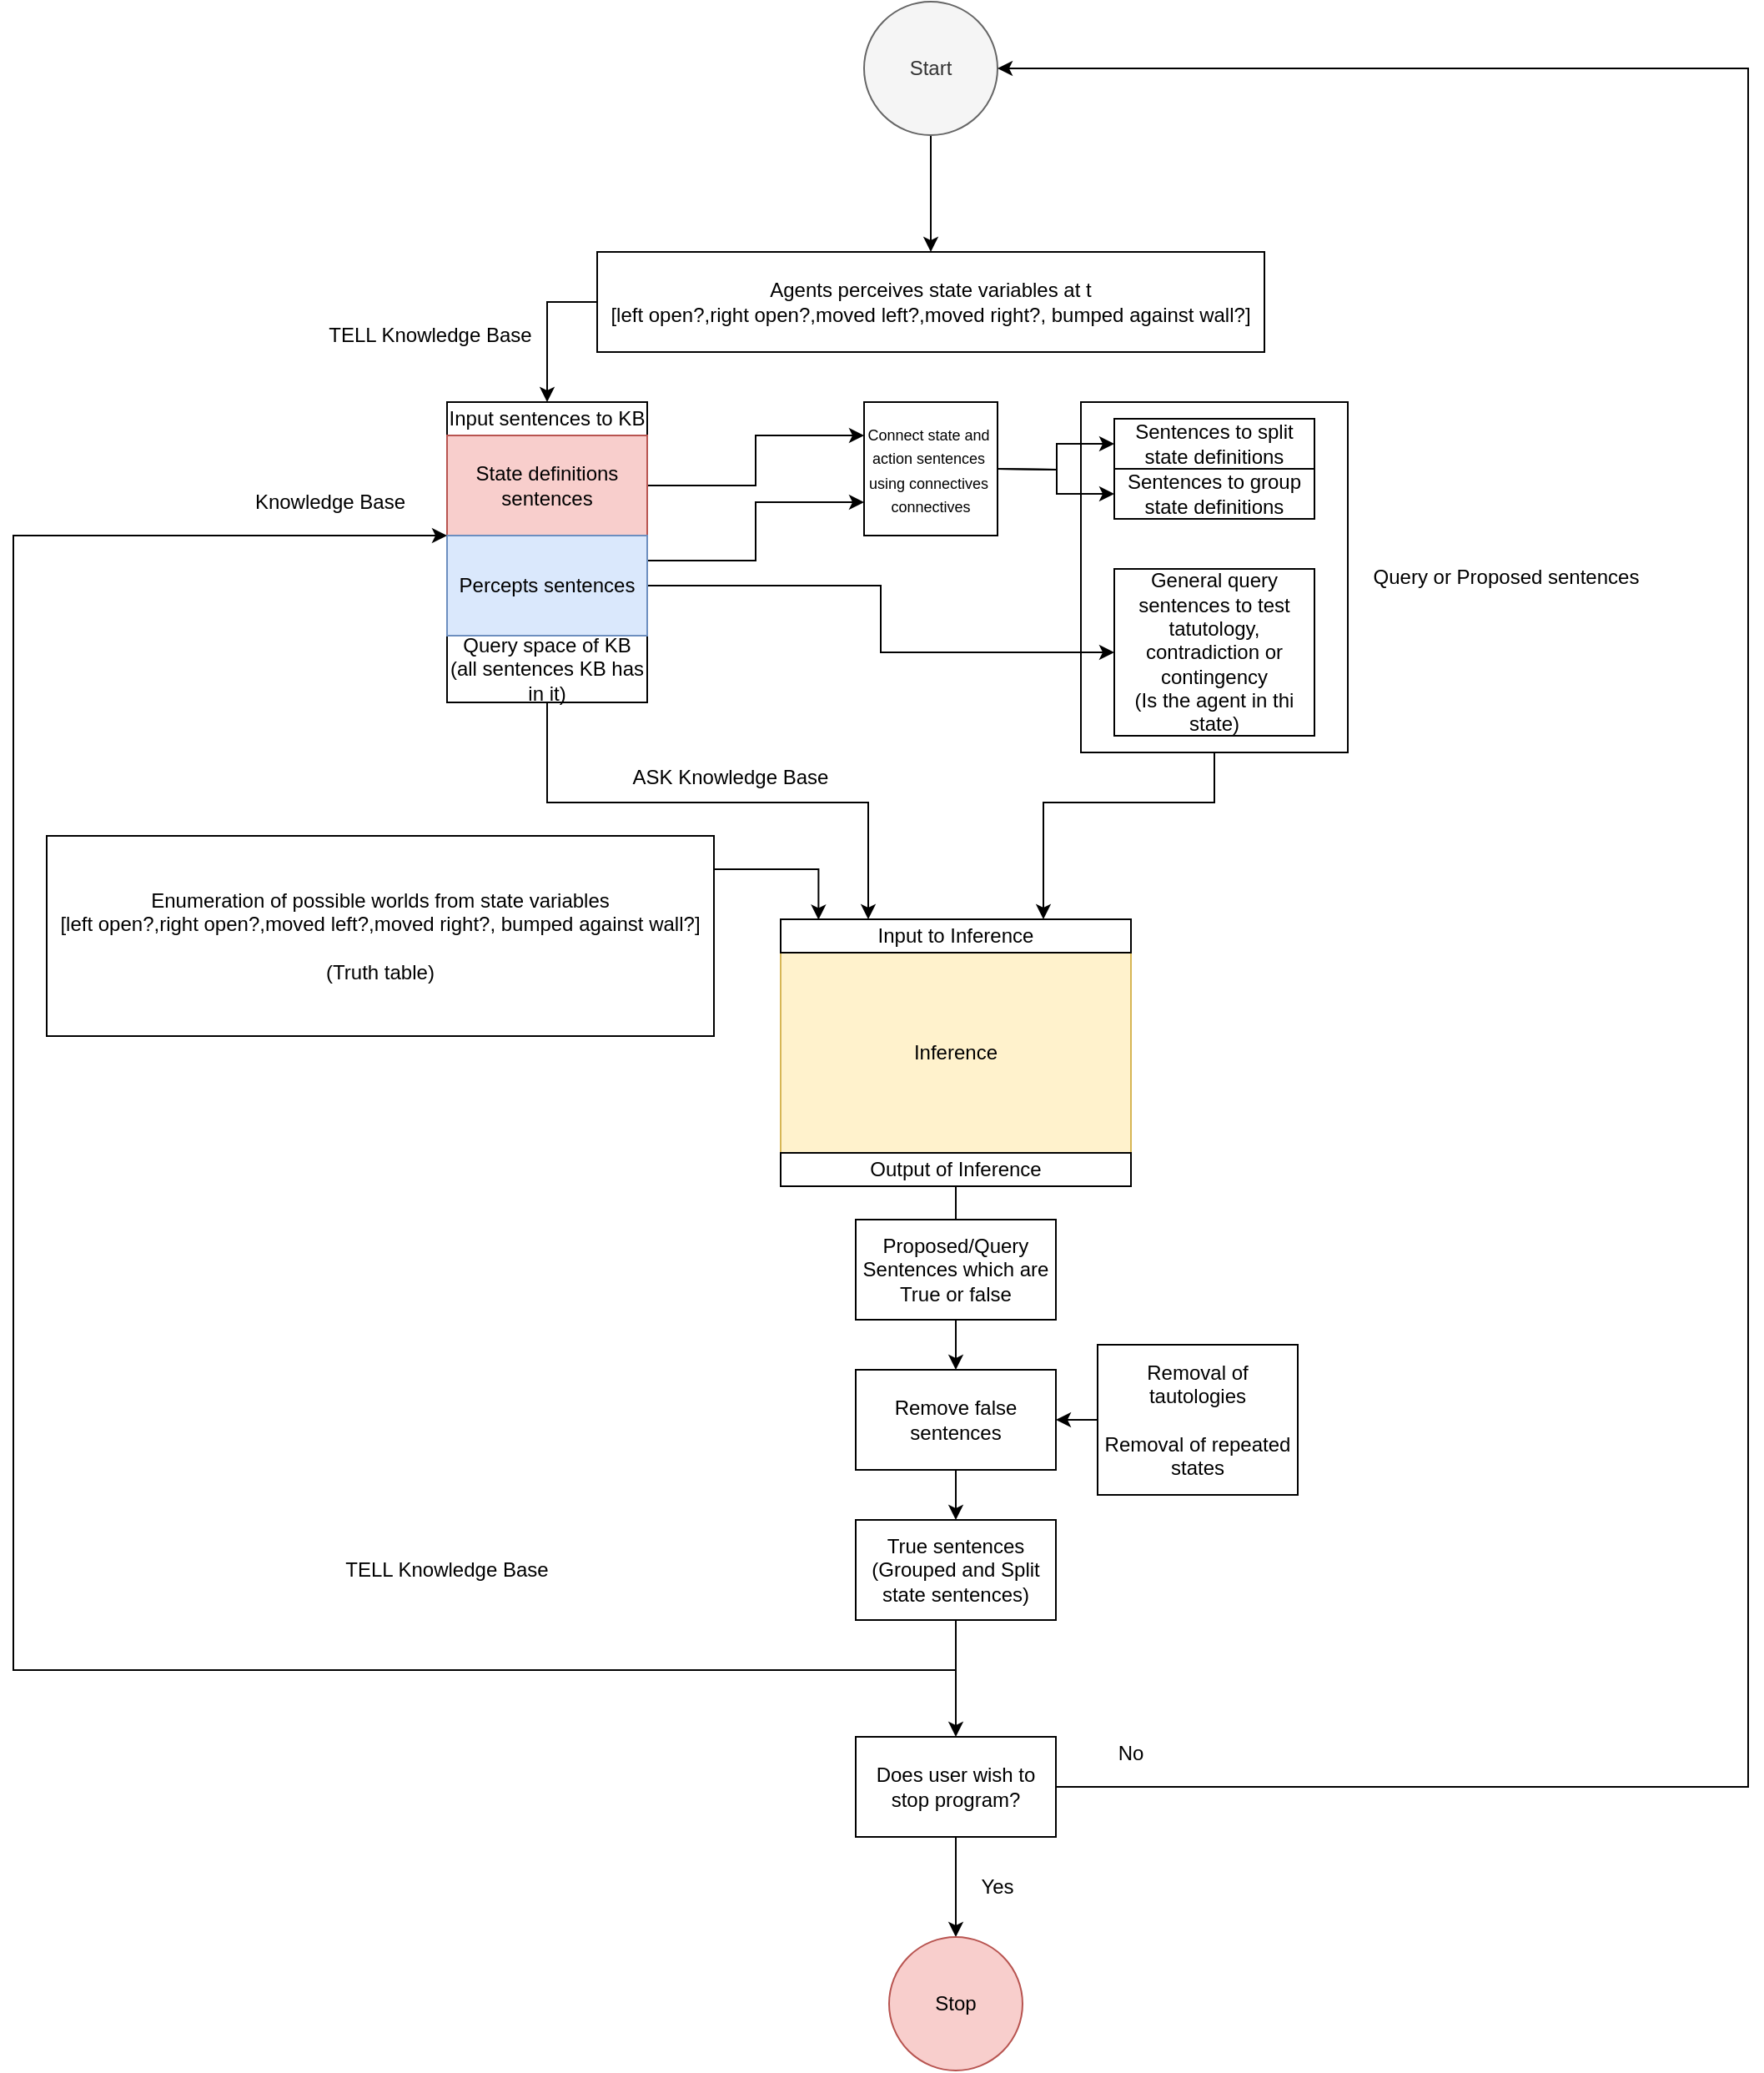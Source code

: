 <mxfile version="13.7.3" type="device"><diagram id="Mx8hULXqR334JzAVQVbT" name="Page-1"><mxGraphModel dx="2556" dy="636" grid="1" gridSize="10" guides="1" tooltips="1" connect="1" arrows="1" fold="1" page="1" pageScale="1" pageWidth="827" pageHeight="1169" math="0" shadow="0"><root><mxCell id="0"/><mxCell id="1" parent="0"/><mxCell id="_4fxUvBG0C0UYACzT8zX-26" style="edgeStyle=orthogonalEdgeStyle;rounded=0;orthogonalLoop=1;jettySize=auto;html=1;exitX=0.5;exitY=1;exitDx=0;exitDy=0;entryX=0.75;entryY=0;entryDx=0;entryDy=0;" edge="1" parent="1" source="_4fxUvBG0C0UYACzT8zX-16" target="_4fxUvBG0C0UYACzT8zX-24"><mxGeometry relative="1" as="geometry"><Array as="points"><mxPoint x="-160" y="600"/><mxPoint x="-262" y="600"/></Array></mxGeometry></mxCell><mxCell id="_4fxUvBG0C0UYACzT8zX-16" value="" style="rounded=0;whiteSpace=wrap;html=1;" vertex="1" parent="1"><mxGeometry x="-240" y="360" width="160" height="210" as="geometry"/></mxCell><mxCell id="_4fxUvBG0C0UYACzT8zX-20" style="edgeStyle=orthogonalEdgeStyle;rounded=0;orthogonalLoop=1;jettySize=auto;html=1;exitX=0.5;exitY=1;exitDx=0;exitDy=0;entryX=0.5;entryY=0;entryDx=0;entryDy=0;" edge="1" parent="1" source="_4fxUvBG0C0UYACzT8zX-2" target="_4fxUvBG0C0UYACzT8zX-19"><mxGeometry relative="1" as="geometry"/></mxCell><mxCell id="_4fxUvBG0C0UYACzT8zX-2" value="Start" style="ellipse;whiteSpace=wrap;html=1;aspect=fixed;fillColor=#f5f5f5;strokeColor=#666666;fontColor=#333333;" vertex="1" parent="1"><mxGeometry x="-370" y="120" width="80" height="80" as="geometry"/></mxCell><mxCell id="_4fxUvBG0C0UYACzT8zX-5" value="Sentences to group state definitions" style="rounded=0;whiteSpace=wrap;html=1;" vertex="1" parent="1"><mxGeometry x="-220" y="400" width="120" height="30" as="geometry"/></mxCell><mxCell id="_4fxUvBG0C0UYACzT8zX-6" value="Sentences to split state definitions" style="rounded=0;whiteSpace=wrap;html=1;" vertex="1" parent="1"><mxGeometry x="-220" y="370" width="120" height="30" as="geometry"/></mxCell><mxCell id="_4fxUvBG0C0UYACzT8zX-9" value="Knowledge Base" style="text;html=1;strokeColor=none;fillColor=none;align=center;verticalAlign=middle;whiteSpace=wrap;rounded=0;" vertex="1" parent="1"><mxGeometry x="-740" y="410" width="100" height="20" as="geometry"/></mxCell><mxCell id="_4fxUvBG0C0UYACzT8zX-17" value="Query or Proposed sentences" style="text;html=1;strokeColor=none;fillColor=none;align=center;verticalAlign=middle;whiteSpace=wrap;rounded=0;" vertex="1" parent="1"><mxGeometry x="-70" y="455" width="170" height="20" as="geometry"/></mxCell><mxCell id="_4fxUvBG0C0UYACzT8zX-18" value="Inference" style="rounded=0;whiteSpace=wrap;html=1;fillColor=#fff2cc;strokeColor=#d6b656;" vertex="1" parent="1"><mxGeometry x="-420" y="690" width="210" height="120" as="geometry"/></mxCell><mxCell id="_4fxUvBG0C0UYACzT8zX-22" style="edgeStyle=orthogonalEdgeStyle;rounded=0;orthogonalLoop=1;jettySize=auto;html=1;exitX=0;exitY=0.5;exitDx=0;exitDy=0;entryX=0.5;entryY=0;entryDx=0;entryDy=0;" edge="1" parent="1" source="_4fxUvBG0C0UYACzT8zX-19" target="_4fxUvBG0C0UYACzT8zX-21"><mxGeometry relative="1" as="geometry"/></mxCell><mxCell id="_4fxUvBG0C0UYACzT8zX-19" value="Agents perceives state variables at t&lt;br&gt;[left open?,right open?,moved left?,moved right?, bumped against wall?]" style="rounded=0;whiteSpace=wrap;html=1;" vertex="1" parent="1"><mxGeometry x="-530" y="270" width="400" height="60" as="geometry"/></mxCell><mxCell id="_4fxUvBG0C0UYACzT8zX-21" value="Input sentences to KB" style="rounded=0;whiteSpace=wrap;html=1;" vertex="1" parent="1"><mxGeometry x="-620" y="360" width="120" height="20" as="geometry"/></mxCell><mxCell id="_4fxUvBG0C0UYACzT8zX-25" style="edgeStyle=orthogonalEdgeStyle;rounded=0;orthogonalLoop=1;jettySize=auto;html=1;exitX=0.5;exitY=1;exitDx=0;exitDy=0;entryX=0.25;entryY=0;entryDx=0;entryDy=0;" edge="1" parent="1" source="_4fxUvBG0C0UYACzT8zX-23" target="_4fxUvBG0C0UYACzT8zX-24"><mxGeometry relative="1" as="geometry"><Array as="points"><mxPoint x="-560" y="600"/><mxPoint x="-368" y="600"/></Array></mxGeometry></mxCell><mxCell id="_4fxUvBG0C0UYACzT8zX-23" value="Query space of KB (all sentences KB has in it)" style="rounded=0;whiteSpace=wrap;html=1;" vertex="1" parent="1"><mxGeometry x="-620" y="500" width="120" height="40" as="geometry"/></mxCell><mxCell id="_4fxUvBG0C0UYACzT8zX-24" value="Input to Inference" style="rounded=0;whiteSpace=wrap;html=1;" vertex="1" parent="1"><mxGeometry x="-420" y="670" width="210" height="20" as="geometry"/></mxCell><mxCell id="_4fxUvBG0C0UYACzT8zX-29" value="General query sentences to test tatutology, contradiction or contingency&lt;br&gt;(Is the agent in thi state)" style="rounded=0;whiteSpace=wrap;html=1;" vertex="1" parent="1"><mxGeometry x="-220" y="460" width="120" height="100" as="geometry"/></mxCell><mxCell id="_4fxUvBG0C0UYACzT8zX-31" style="edgeStyle=orthogonalEdgeStyle;rounded=0;orthogonalLoop=1;jettySize=auto;html=1;exitX=1;exitY=0.25;exitDx=0;exitDy=0;entryX=0.108;entryY=0.012;entryDx=0;entryDy=0;entryPerimeter=0;" edge="1" parent="1" source="_4fxUvBG0C0UYACzT8zX-30" target="_4fxUvBG0C0UYACzT8zX-24"><mxGeometry relative="1" as="geometry"><Array as="points"><mxPoint x="-460" y="640"/><mxPoint x="-397" y="640"/></Array></mxGeometry></mxCell><mxCell id="_4fxUvBG0C0UYACzT8zX-30" value="Enumeration of possible worlds from state variables&lt;br&gt;[left open?,right open?,moved left?,moved right?, bumped against wall?]&lt;br&gt;&lt;br&gt;(Truth table)" style="rounded=0;whiteSpace=wrap;html=1;" vertex="1" parent="1"><mxGeometry x="-860" y="620" width="400" height="120" as="geometry"/></mxCell><mxCell id="_4fxUvBG0C0UYACzT8zX-32" value="Output of Inference" style="rounded=0;whiteSpace=wrap;html=1;" vertex="1" parent="1"><mxGeometry x="-420" y="810" width="210" height="20" as="geometry"/></mxCell><mxCell id="_4fxUvBG0C0UYACzT8zX-71" style="edgeStyle=orthogonalEdgeStyle;rounded=0;orthogonalLoop=1;jettySize=auto;html=1;exitX=1;exitY=0.5;exitDx=0;exitDy=0;entryX=0;entryY=0.25;entryDx=0;entryDy=0;" edge="1" parent="1" source="_4fxUvBG0C0UYACzT8zX-34" target="_4fxUvBG0C0UYACzT8zX-77"><mxGeometry relative="1" as="geometry"><mxPoint x="-380.0" y="380.0" as="targetPoint"/></mxGeometry></mxCell><mxCell id="_4fxUvBG0C0UYACzT8zX-34" value="State definitions sentences" style="rounded=0;whiteSpace=wrap;html=1;fillColor=#f8cecc;strokeColor=#b85450;" vertex="1" parent="1"><mxGeometry x="-620" y="380" width="120" height="60" as="geometry"/></mxCell><mxCell id="_4fxUvBG0C0UYACzT8zX-43" style="edgeStyle=orthogonalEdgeStyle;rounded=0;orthogonalLoop=1;jettySize=auto;html=1;exitX=1;exitY=0.5;exitDx=0;exitDy=0;entryX=0;entryY=0.5;entryDx=0;entryDy=0;" edge="1" parent="1" source="_4fxUvBG0C0UYACzT8zX-35" target="_4fxUvBG0C0UYACzT8zX-29"><mxGeometry relative="1" as="geometry"/></mxCell><mxCell id="_4fxUvBG0C0UYACzT8zX-72" style="edgeStyle=orthogonalEdgeStyle;rounded=0;orthogonalLoop=1;jettySize=auto;html=1;exitX=1;exitY=0.25;exitDx=0;exitDy=0;entryX=0;entryY=0.75;entryDx=0;entryDy=0;" edge="1" parent="1" source="_4fxUvBG0C0UYACzT8zX-35" target="_4fxUvBG0C0UYACzT8zX-77"><mxGeometry relative="1" as="geometry"><mxPoint x="-400" y="430" as="targetPoint"/></mxGeometry></mxCell><mxCell id="_4fxUvBG0C0UYACzT8zX-35" value="Percepts sentences" style="rounded=0;whiteSpace=wrap;html=1;fillColor=#dae8fc;strokeColor=#6c8ebf;" vertex="1" parent="1"><mxGeometry x="-620" y="440" width="120" height="60" as="geometry"/></mxCell><mxCell id="_4fxUvBG0C0UYACzT8zX-49" value="" style="endArrow=classic;html=1;entryX=1;entryY=0.5;entryDx=0;entryDy=0;exitX=0;exitY=0.5;exitDx=0;exitDy=0;" edge="1" parent="1" source="_4fxUvBG0C0UYACzT8zX-50" target="_4fxUvBG0C0UYACzT8zX-59"><mxGeometry width="50" height="50" relative="1" as="geometry"><mxPoint x="-130" y="750" as="sourcePoint"/><mxPoint x="-80" y="740" as="targetPoint"/></mxGeometry></mxCell><mxCell id="_4fxUvBG0C0UYACzT8zX-50" value="Removal of tautologies&lt;br&gt;&lt;br&gt;Removal of repeated states" style="rounded=0;whiteSpace=wrap;html=1;" vertex="1" parent="1"><mxGeometry x="-230" y="925" width="120" height="90" as="geometry"/></mxCell><mxCell id="_4fxUvBG0C0UYACzT8zX-55" value="" style="endArrow=classic;html=1;exitX=0.5;exitY=1;exitDx=0;exitDy=0;" edge="1" parent="1" source="_4fxUvBG0C0UYACzT8zX-32"><mxGeometry width="50" height="50" relative="1" as="geometry"><mxPoint x="-300" y="930" as="sourcePoint"/><mxPoint x="-315" y="900" as="targetPoint"/></mxGeometry></mxCell><mxCell id="_4fxUvBG0C0UYACzT8zX-60" style="edgeStyle=orthogonalEdgeStyle;rounded=0;orthogonalLoop=1;jettySize=auto;html=1;exitX=0.5;exitY=1;exitDx=0;exitDy=0;entryX=0.5;entryY=0;entryDx=0;entryDy=0;" edge="1" parent="1" source="_4fxUvBG0C0UYACzT8zX-58" target="_4fxUvBG0C0UYACzT8zX-59"><mxGeometry relative="1" as="geometry"/></mxCell><mxCell id="_4fxUvBG0C0UYACzT8zX-58" value="Proposed/Query Sentences which are True or false" style="rounded=0;whiteSpace=wrap;html=1;" vertex="1" parent="1"><mxGeometry x="-375" y="850" width="120" height="60" as="geometry"/></mxCell><mxCell id="_4fxUvBG0C0UYACzT8zX-62" style="edgeStyle=orthogonalEdgeStyle;rounded=0;orthogonalLoop=1;jettySize=auto;html=1;exitX=0.5;exitY=1;exitDx=0;exitDy=0;entryX=0.5;entryY=0;entryDx=0;entryDy=0;" edge="1" parent="1" source="_4fxUvBG0C0UYACzT8zX-59" target="_4fxUvBG0C0UYACzT8zX-61"><mxGeometry relative="1" as="geometry"/></mxCell><mxCell id="_4fxUvBG0C0UYACzT8zX-59" value="Remove false sentences" style="rounded=0;whiteSpace=wrap;html=1;" vertex="1" parent="1"><mxGeometry x="-375" y="940" width="120" height="60" as="geometry"/></mxCell><mxCell id="_4fxUvBG0C0UYACzT8zX-80" style="edgeStyle=orthogonalEdgeStyle;rounded=0;orthogonalLoop=1;jettySize=auto;html=1;" edge="1" parent="1" source="_4fxUvBG0C0UYACzT8zX-61" target="_4fxUvBG0C0UYACzT8zX-79"><mxGeometry relative="1" as="geometry"/></mxCell><mxCell id="_4fxUvBG0C0UYACzT8zX-61" value="True sentences (Grouped and Split state sentences)" style="rounded=0;whiteSpace=wrap;html=1;" vertex="1" parent="1"><mxGeometry x="-375" y="1030" width="120" height="60" as="geometry"/></mxCell><mxCell id="_4fxUvBG0C0UYACzT8zX-63" value="ASK Knowledge Base" style="text;html=1;strokeColor=none;fillColor=none;align=center;verticalAlign=middle;whiteSpace=wrap;rounded=0;" vertex="1" parent="1"><mxGeometry x="-520" y="574.5" width="140" height="20" as="geometry"/></mxCell><mxCell id="_4fxUvBG0C0UYACzT8zX-64" value="TELL Knowledge Base" style="text;html=1;strokeColor=none;fillColor=none;align=center;verticalAlign=middle;whiteSpace=wrap;rounded=0;" vertex="1" parent="1"><mxGeometry x="-700" y="310" width="140" height="20" as="geometry"/></mxCell><mxCell id="_4fxUvBG0C0UYACzT8zX-67" value="" style="endArrow=classic;html=1;entryX=0;entryY=1;entryDx=0;entryDy=0;exitX=0.5;exitY=1;exitDx=0;exitDy=0;rounded=0;" edge="1" parent="1" source="_4fxUvBG0C0UYACzT8zX-61" target="_4fxUvBG0C0UYACzT8zX-34"><mxGeometry width="50" height="50" relative="1" as="geometry"><mxPoint x="-970" y="580" as="sourcePoint"/><mxPoint x="-920" y="530" as="targetPoint"/><Array as="points"><mxPoint x="-315" y="1120"/><mxPoint x="-880" y="1120"/><mxPoint x="-880" y="440"/></Array></mxGeometry></mxCell><mxCell id="_4fxUvBG0C0UYACzT8zX-68" value="TELL Knowledge Base" style="text;html=1;strokeColor=none;fillColor=none;align=center;verticalAlign=middle;whiteSpace=wrap;rounded=0;" vertex="1" parent="1"><mxGeometry x="-690" y="1050" width="140" height="20" as="geometry"/></mxCell><mxCell id="_4fxUvBG0C0UYACzT8zX-73" style="edgeStyle=orthogonalEdgeStyle;rounded=0;orthogonalLoop=1;jettySize=auto;html=1;exitX=1;exitY=0.5;exitDx=0;exitDy=0;entryX=0;entryY=0.5;entryDx=0;entryDy=0;" edge="1" parent="1" target="_4fxUvBG0C0UYACzT8zX-6"><mxGeometry relative="1" as="geometry"><mxPoint x="-290.0" y="400.0" as="sourcePoint"/></mxGeometry></mxCell><mxCell id="_4fxUvBG0C0UYACzT8zX-74" style="edgeStyle=orthogonalEdgeStyle;rounded=0;orthogonalLoop=1;jettySize=auto;html=1;entryX=0;entryY=0.5;entryDx=0;entryDy=0;" edge="1" parent="1" target="_4fxUvBG0C0UYACzT8zX-5"><mxGeometry relative="1" as="geometry"><mxPoint x="-290" y="400" as="sourcePoint"/></mxGeometry></mxCell><mxCell id="_4fxUvBG0C0UYACzT8zX-77" value="&lt;font style=&quot;font-size: 9px&quot;&gt;&lt;span style=&quot;font-family: &amp;#34;helvetica&amp;#34;&quot;&gt;Connect state and&amp;nbsp;&lt;/span&gt;&lt;br style=&quot;font-family: &amp;#34;helvetica&amp;#34;&quot;&gt;&lt;span style=&quot;font-family: &amp;#34;helvetica&amp;#34;&quot;&gt;action sentences&amp;nbsp;&lt;/span&gt;&lt;br style=&quot;font-family: &amp;#34;helvetica&amp;#34;&quot;&gt;&lt;span style=&quot;font-family: &amp;#34;helvetica&amp;#34;&quot;&gt;using connectives&amp;nbsp;&lt;/span&gt;&lt;br style=&quot;font-family: &amp;#34;helvetica&amp;#34;&quot;&gt;&lt;span style=&quot;font-family: &amp;#34;helvetica&amp;#34;&quot;&gt;connectives&lt;/span&gt;&lt;/font&gt;" style="whiteSpace=wrap;html=1;aspect=fixed;" vertex="1" parent="1"><mxGeometry x="-370" y="360" width="80" height="80" as="geometry"/></mxCell><mxCell id="_4fxUvBG0C0UYACzT8zX-82" style="edgeStyle=orthogonalEdgeStyle;rounded=0;orthogonalLoop=1;jettySize=auto;html=1;exitX=0.5;exitY=1;exitDx=0;exitDy=0;entryX=0.5;entryY=0;entryDx=0;entryDy=0;" edge="1" parent="1" source="_4fxUvBG0C0UYACzT8zX-79" target="_4fxUvBG0C0UYACzT8zX-81"><mxGeometry relative="1" as="geometry"/></mxCell><mxCell id="_4fxUvBG0C0UYACzT8zX-79" value="Does user wish to stop program?" style="rounded=0;whiteSpace=wrap;html=1;" vertex="1" parent="1"><mxGeometry x="-375" y="1160" width="120" height="60" as="geometry"/></mxCell><mxCell id="_4fxUvBG0C0UYACzT8zX-81" value="Stop" style="ellipse;whiteSpace=wrap;html=1;aspect=fixed;fillColor=#f8cecc;strokeColor=#b85450;" vertex="1" parent="1"><mxGeometry x="-355" y="1280" width="80" height="80" as="geometry"/></mxCell><mxCell id="_4fxUvBG0C0UYACzT8zX-83" value="Yes" style="text;html=1;strokeColor=none;fillColor=none;align=center;verticalAlign=middle;whiteSpace=wrap;rounded=0;" vertex="1" parent="1"><mxGeometry x="-310" y="1240" width="40" height="20" as="geometry"/></mxCell><mxCell id="_4fxUvBG0C0UYACzT8zX-84" value="" style="endArrow=classic;html=1;exitX=1;exitY=0.5;exitDx=0;exitDy=0;entryX=1;entryY=0.5;entryDx=0;entryDy=0;rounded=0;" edge="1" parent="1" source="_4fxUvBG0C0UYACzT8zX-79" target="_4fxUvBG0C0UYACzT8zX-2"><mxGeometry width="50" height="50" relative="1" as="geometry"><mxPoint x="110" y="910" as="sourcePoint"/><mxPoint x="160" y="860" as="targetPoint"/><Array as="points"><mxPoint x="160" y="1190"/><mxPoint x="160" y="160"/></Array></mxGeometry></mxCell><mxCell id="_4fxUvBG0C0UYACzT8zX-85" value="No" style="text;html=1;strokeColor=none;fillColor=none;align=center;verticalAlign=middle;whiteSpace=wrap;rounded=0;" vertex="1" parent="1"><mxGeometry x="-230" y="1160" width="40" height="20" as="geometry"/></mxCell></root></mxGraphModel></diagram></mxfile>